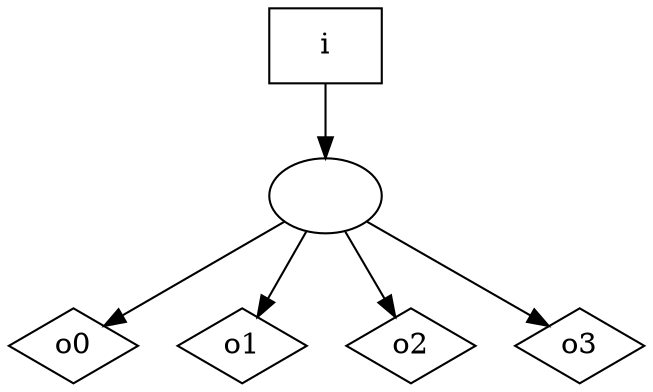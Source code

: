 digraph G {
n0 [label="o0",shape="diamond"];
n1 [label="o1",shape="diamond"];
n2 [label="o2",shape="diamond"];
n3 [label="o3",shape="diamond"];
n5 [label=""];
n6 [label="i",shape="box"];
n5 -> n2
n5 -> n3
n5 -> n0
n5 -> n1
n6 -> n5
}